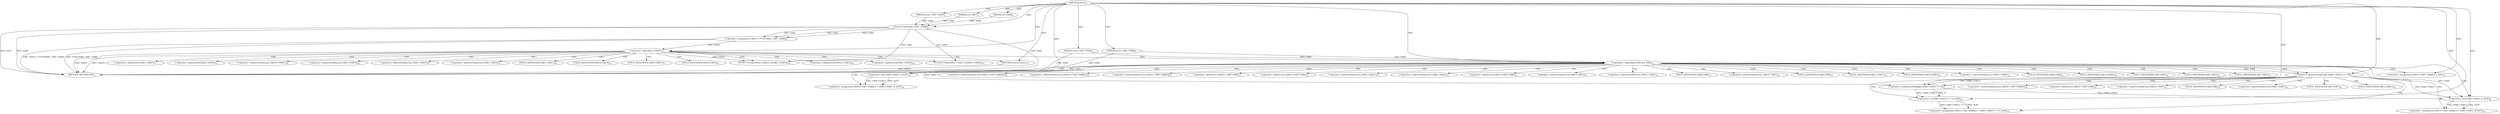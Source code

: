 digraph "FUN1" {  
"8" [label = <(METHOD,FUN1)<SUB>1</SUB>> ]
"107" [label = <(METHOD_RETURN,ANY)<SUB>1</SUB>> ]
"9" [label = <(PARAM,struct VAR1 *VAR2)<SUB>1</SUB>> ]
"10" [label = <(PARAM,struct VAR3 *VAR4)<SUB>2</SUB>> ]
"11" [label = <(PARAM,struct VAR5 *VAR6)<SUB>3</SUB>> ]
"12" [label = <(PARAM,u32 VAR7)<SUB>4</SUB>> ]
"13" [label = <(PARAM,u32 VAR8)<SUB>5</SUB>> ]
"16" [label = <(&lt;operator&gt;.assignment,VAR10 = FUN2(VAR2, VAR7, VAR8))<SUB>9</SUB>> ]
"89" [label = <(FUN3,FUN3(&amp;VAR10-&gt;VAR13, &amp;VAR2-&gt;VAR14))<SUB>26</SUB>> ]
"98" [label = <(FUN4,FUN4(&amp;VAR2-&gt;VAR15, &amp;VAR2-&gt;VAR16))<SUB>27</SUB>> ]
"23" [label = <(&lt;operator&gt;.logicalNot,!VAR10)<SUB>10</SUB>> ]
"28" [label = <(&lt;operator&gt;.logicalAnd,VAR4 &amp;&amp; VAR6)<SUB>13</SUB>> ]
"18" [label = <(FUN2,FUN2(VAR2, VAR7, VAR8))<SUB>9</SUB>> ]
"26" [label = <(RETURN,return;,return;)<SUB>11</SUB>> ]
"32" [label = <(&lt;operator&gt;.assignment,VAR10-&gt;VAR7.VAR6[0] = 0x01)<SUB>16</SUB>> ]
"41" [label = <(&lt;operator&gt;.assignment,VAR10-&gt;VAR7.VAR6[1] = VAR4-&gt;VAR11 &amp; 0xFF)<SUB>18</SUB>> ]
"76" [label = <(&lt;operator&gt;.assignment,VAR10-&gt;VAR7.VAR6[3] = VAR6-&gt;VAR12 &amp; 0xFF)<SUB>23</SUB>> ]
"55" [label = <(&lt;operator&gt;.greaterEqualsThan,VAR6-&gt;VAR12 &gt;= 256)<SUB>21</SUB>> ]
"49" [label = <(&lt;operator&gt;.and,VAR4-&gt;VAR11 &amp; 0xFF)<SUB>18</SUB>> ]
"61" [label = <(&lt;operator&gt;.assignment,VAR10-&gt;VAR7.VAR6[2] = VAR6-&gt;VAR12 &gt;&gt; 8 | 0x40)<SUB>22</SUB>> ]
"84" [label = <(&lt;operator&gt;.and,VAR6-&gt;VAR12 &amp; 0xFF)<SUB>23</SUB>> ]
"69" [label = <(&lt;operator&gt;.or,VAR6-&gt;VAR12 &gt;&gt; 8 | 0x40)<SUB>22</SUB>> ]
"70" [label = <(&lt;operator&gt;.arithmeticShiftRight,VAR6-&gt;VAR12 &gt;&gt; 8)<SUB>22</SUB>> ]
"90" [label = <(&lt;operator&gt;.addressOf,&amp;VAR10-&gt;VAR13)<SUB>26</SUB>> ]
"94" [label = <(&lt;operator&gt;.addressOf,&amp;VAR2-&gt;VAR14)<SUB>26</SUB>> ]
"99" [label = <(&lt;operator&gt;.addressOf,&amp;VAR2-&gt;VAR15)<SUB>27</SUB>> ]
"103" [label = <(&lt;operator&gt;.addressOf,&amp;VAR2-&gt;VAR16)<SUB>27</SUB>> ]
"91" [label = <(&lt;operator&gt;.indirectFieldAccess,VAR10-&gt;VAR13)<SUB>26</SUB>> ]
"95" [label = <(&lt;operator&gt;.indirectFieldAccess,VAR2-&gt;VAR14)<SUB>26</SUB>> ]
"100" [label = <(&lt;operator&gt;.indirectFieldAccess,VAR2-&gt;VAR15)<SUB>27</SUB>> ]
"104" [label = <(&lt;operator&gt;.indirectFieldAccess,VAR2-&gt;VAR16)<SUB>27</SUB>> ]
"33" [label = <(&lt;operator&gt;.indirectIndexAccess,VAR10-&gt;VAR7.VAR6[0])<SUB>16</SUB>> ]
"42" [label = <(&lt;operator&gt;.indirectIndexAccess,VAR10-&gt;VAR7.VAR6[1])<SUB>18</SUB>> ]
"77" [label = <(&lt;operator&gt;.indirectIndexAccess,VAR10-&gt;VAR7.VAR6[3])<SUB>23</SUB>> ]
"93" [label = <(FIELD_IDENTIFIER,VAR13,VAR13)<SUB>26</SUB>> ]
"97" [label = <(FIELD_IDENTIFIER,VAR14,VAR14)<SUB>26</SUB>> ]
"102" [label = <(FIELD_IDENTIFIER,VAR15,VAR15)<SUB>27</SUB>> ]
"106" [label = <(FIELD_IDENTIFIER,VAR16,VAR16)<SUB>27</SUB>> ]
"34" [label = <(&lt;operator&gt;.fieldAccess,VAR10-&gt;VAR7.VAR6)<SUB>16</SUB>> ]
"43" [label = <(&lt;operator&gt;.fieldAccess,VAR10-&gt;VAR7.VAR6)<SUB>18</SUB>> ]
"50" [label = <(&lt;operator&gt;.indirectFieldAccess,VAR4-&gt;VAR11)<SUB>18</SUB>> ]
"56" [label = <(&lt;operator&gt;.indirectFieldAccess,VAR6-&gt;VAR12)<SUB>21</SUB>> ]
"78" [label = <(&lt;operator&gt;.fieldAccess,VAR10-&gt;VAR7.VAR6)<SUB>23</SUB>> ]
"85" [label = <(&lt;operator&gt;.indirectFieldAccess,VAR6-&gt;VAR12)<SUB>23</SUB>> ]
"35" [label = <(&lt;operator&gt;.indirectFieldAccess,VAR10-&gt;VAR7)<SUB>16</SUB>> ]
"38" [label = <(FIELD_IDENTIFIER,VAR6,VAR6)<SUB>16</SUB>> ]
"44" [label = <(&lt;operator&gt;.indirectFieldAccess,VAR10-&gt;VAR7)<SUB>18</SUB>> ]
"47" [label = <(FIELD_IDENTIFIER,VAR6,VAR6)<SUB>18</SUB>> ]
"52" [label = <(FIELD_IDENTIFIER,VAR11,VAR11)<SUB>18</SUB>> ]
"58" [label = <(FIELD_IDENTIFIER,VAR12,VAR12)<SUB>21</SUB>> ]
"62" [label = <(&lt;operator&gt;.indirectIndexAccess,VAR10-&gt;VAR7.VAR6[2])<SUB>22</SUB>> ]
"79" [label = <(&lt;operator&gt;.indirectFieldAccess,VAR10-&gt;VAR7)<SUB>23</SUB>> ]
"82" [label = <(FIELD_IDENTIFIER,VAR6,VAR6)<SUB>23</SUB>> ]
"87" [label = <(FIELD_IDENTIFIER,VAR12,VAR12)<SUB>23</SUB>> ]
"37" [label = <(FIELD_IDENTIFIER,VAR7,VAR7)<SUB>16</SUB>> ]
"46" [label = <(FIELD_IDENTIFIER,VAR7,VAR7)<SUB>18</SUB>> ]
"63" [label = <(&lt;operator&gt;.fieldAccess,VAR10-&gt;VAR7.VAR6)<SUB>22</SUB>> ]
"81" [label = <(FIELD_IDENTIFIER,VAR7,VAR7)<SUB>23</SUB>> ]
"64" [label = <(&lt;operator&gt;.indirectFieldAccess,VAR10-&gt;VAR7)<SUB>22</SUB>> ]
"67" [label = <(FIELD_IDENTIFIER,VAR6,VAR6)<SUB>22</SUB>> ]
"71" [label = <(&lt;operator&gt;.indirectFieldAccess,VAR6-&gt;VAR12)<SUB>22</SUB>> ]
"66" [label = <(FIELD_IDENTIFIER,VAR7,VAR7)<SUB>22</SUB>> ]
"73" [label = <(FIELD_IDENTIFIER,VAR12,VAR12)<SUB>22</SUB>> ]
  "26" -> "107"  [ label = "DDG: &lt;RET&gt;"] 
  "10" -> "107"  [ label = "DDG: VAR4"] 
  "11" -> "107"  [ label = "DDG: VAR6"] 
  "18" -> "107"  [ label = "DDG: VAR2"] 
  "18" -> "107"  [ label = "DDG: VAR7"] 
  "18" -> "107"  [ label = "DDG: VAR8"] 
  "16" -> "107"  [ label = "DDG: FUN2(VAR2, VAR7, VAR8)"] 
  "16" -> "107"  [ label = "DDG: VAR10 = FUN2(VAR2, VAR7, VAR8)"] 
  "23" -> "107"  [ label = "DDG: VAR10"] 
  "23" -> "107"  [ label = "DDG: !VAR10"] 
  "8" -> "9"  [ label = "DDG: "] 
  "8" -> "10"  [ label = "DDG: "] 
  "8" -> "11"  [ label = "DDG: "] 
  "8" -> "12"  [ label = "DDG: "] 
  "8" -> "13"  [ label = "DDG: "] 
  "18" -> "16"  [ label = "DDG: VAR2"] 
  "18" -> "16"  [ label = "DDG: VAR7"] 
  "18" -> "16"  [ label = "DDG: VAR8"] 
  "23" -> "89"  [ label = "DDG: VAR10"] 
  "18" -> "89"  [ label = "DDG: VAR2"] 
  "18" -> "98"  [ label = "DDG: VAR2"] 
  "9" -> "18"  [ label = "DDG: VAR2"] 
  "8" -> "18"  [ label = "DDG: "] 
  "12" -> "18"  [ label = "DDG: VAR7"] 
  "13" -> "18"  [ label = "DDG: VAR8"] 
  "16" -> "23"  [ label = "DDG: VAR10"] 
  "8" -> "23"  [ label = "DDG: "] 
  "8" -> "26"  [ label = "DDG: "] 
  "10" -> "28"  [ label = "DDG: VAR4"] 
  "8" -> "28"  [ label = "DDG: "] 
  "11" -> "28"  [ label = "DDG: VAR6"] 
  "8" -> "32"  [ label = "DDG: "] 
  "49" -> "41"  [ label = "DDG: VAR4-&gt;VAR11"] 
  "49" -> "41"  [ label = "DDG: 0xFF"] 
  "84" -> "76"  [ label = "DDG: VAR6-&gt;VAR12"] 
  "84" -> "76"  [ label = "DDG: 0xFF"] 
  "28" -> "49"  [ label = "DDG: VAR4"] 
  "8" -> "49"  [ label = "DDG: "] 
  "28" -> "55"  [ label = "DDG: VAR6"] 
  "8" -> "55"  [ label = "DDG: "] 
  "69" -> "61"  [ label = "DDG: VAR6-&gt;VAR12 &gt;&gt; 8"] 
  "69" -> "61"  [ label = "DDG: 0x40"] 
  "28" -> "84"  [ label = "DDG: VAR6"] 
  "55" -> "84"  [ label = "DDG: VAR6-&gt;VAR12"] 
  "70" -> "84"  [ label = "DDG: VAR6-&gt;VAR12"] 
  "8" -> "84"  [ label = "DDG: "] 
  "70" -> "69"  [ label = "DDG: VAR6-&gt;VAR12"] 
  "70" -> "69"  [ label = "DDG: 8"] 
  "8" -> "69"  [ label = "DDG: "] 
  "28" -> "70"  [ label = "DDG: VAR6"] 
  "55" -> "70"  [ label = "DDG: VAR6-&gt;VAR12"] 
  "8" -> "70"  [ label = "DDG: "] 
  "23" -> "94"  [ label = "CDG: "] 
  "23" -> "26"  [ label = "CDG: "] 
  "23" -> "89"  [ label = "CDG: "] 
  "23" -> "28"  [ label = "CDG: "] 
  "23" -> "98"  [ label = "CDG: "] 
  "23" -> "99"  [ label = "CDG: "] 
  "23" -> "102"  [ label = "CDG: "] 
  "23" -> "103"  [ label = "CDG: "] 
  "23" -> "104"  [ label = "CDG: "] 
  "23" -> "95"  [ label = "CDG: "] 
  "23" -> "106"  [ label = "CDG: "] 
  "23" -> "97"  [ label = "CDG: "] 
  "23" -> "91"  [ label = "CDG: "] 
  "23" -> "93"  [ label = "CDG: "] 
  "23" -> "90"  [ label = "CDG: "] 
  "23" -> "100"  [ label = "CDG: "] 
  "28" -> "47"  [ label = "CDG: "] 
  "28" -> "34"  [ label = "CDG: "] 
  "28" -> "32"  [ label = "CDG: "] 
  "28" -> "49"  [ label = "CDG: "] 
  "28" -> "77"  [ label = "CDG: "] 
  "28" -> "42"  [ label = "CDG: "] 
  "28" -> "52"  [ label = "CDG: "] 
  "28" -> "37"  [ label = "CDG: "] 
  "28" -> "46"  [ label = "CDG: "] 
  "28" -> "81"  [ label = "CDG: "] 
  "28" -> "84"  [ label = "CDG: "] 
  "28" -> "85"  [ label = "CDG: "] 
  "28" -> "38"  [ label = "CDG: "] 
  "28" -> "56"  [ label = "CDG: "] 
  "28" -> "76"  [ label = "CDG: "] 
  "28" -> "50"  [ label = "CDG: "] 
  "28" -> "87"  [ label = "CDG: "] 
  "28" -> "44"  [ label = "CDG: "] 
  "28" -> "35"  [ label = "CDG: "] 
  "28" -> "82"  [ label = "CDG: "] 
  "28" -> "79"  [ label = "CDG: "] 
  "28" -> "43"  [ label = "CDG: "] 
  "28" -> "58"  [ label = "CDG: "] 
  "28" -> "33"  [ label = "CDG: "] 
  "28" -> "41"  [ label = "CDG: "] 
  "28" -> "55"  [ label = "CDG: "] 
  "28" -> "78"  [ label = "CDG: "] 
  "55" -> "73"  [ label = "CDG: "] 
  "55" -> "64"  [ label = "CDG: "] 
  "55" -> "66"  [ label = "CDG: "] 
  "55" -> "69"  [ label = "CDG: "] 
  "55" -> "67"  [ label = "CDG: "] 
  "55" -> "61"  [ label = "CDG: "] 
  "55" -> "71"  [ label = "CDG: "] 
  "55" -> "70"  [ label = "CDG: "] 
  "55" -> "63"  [ label = "CDG: "] 
  "55" -> "62"  [ label = "CDG: "] 
}
